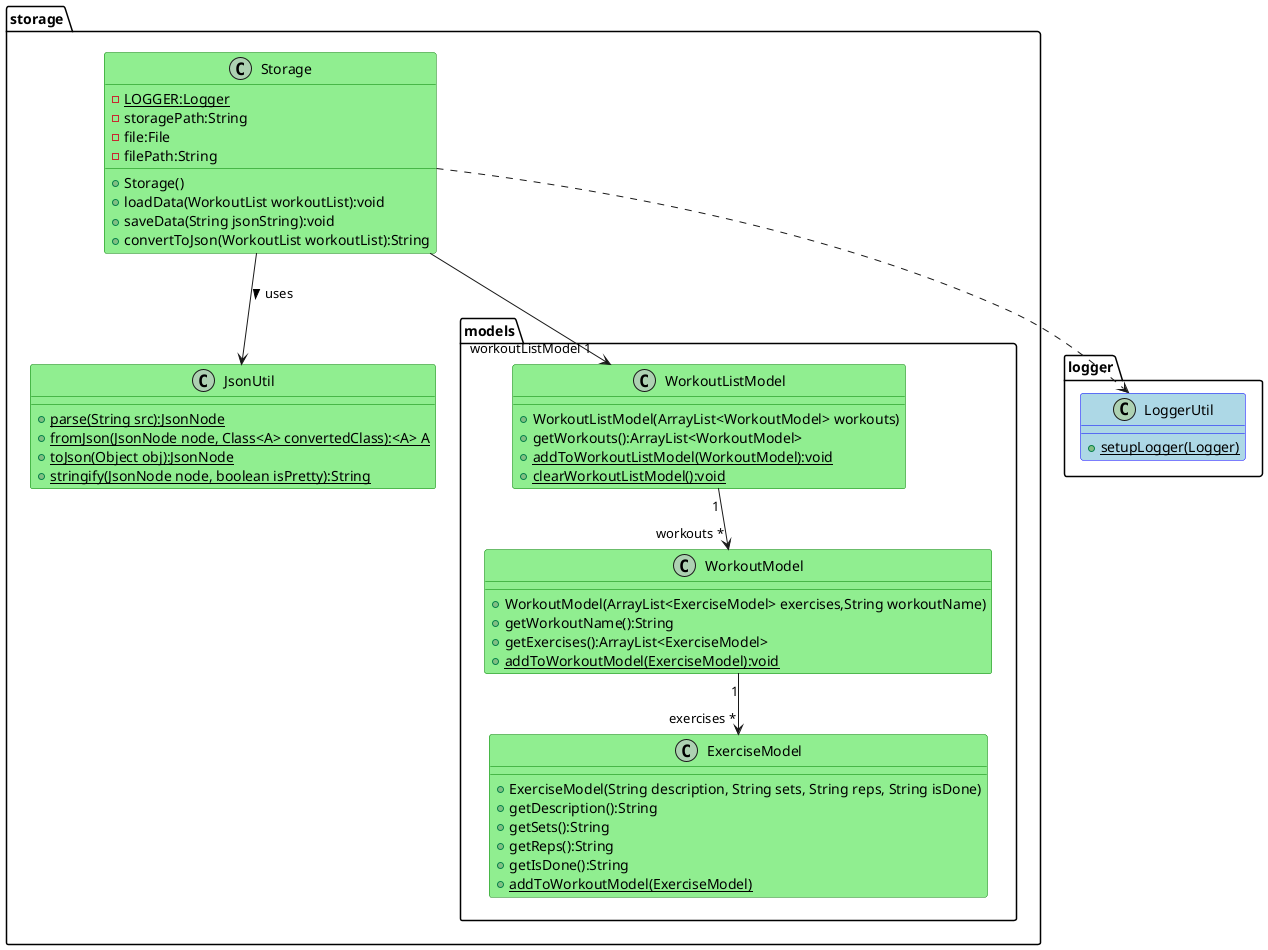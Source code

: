@startuml
package "logger" {
class LoggerUtil #LightBlue##Blue {
+setupLogger(Logger) {static}
}
}
package "storage" {
together {
class Storage #LightGreen##Green {
-LOGGER:Logger {static}
-storagePath:String
-file:File
-filePath:String
+Storage()
+loadData(WorkoutList workoutList):void
+saveData(String jsonString):void
+convertToJson(WorkoutList workoutList):String
}
class JsonUtil #LightGreen##Green {
+parse(String src):JsonNode {static}
+fromJson(JsonNode node, Class<A> convertedClass):<A> A {static}
+toJson(Object obj):JsonNode {static}
+stringify(JsonNode node, boolean isPretty):String {static}
}
}
package "storage.models" {
together {
class WorkoutListModel #LightGreen##Green {
+WorkoutListModel(ArrayList<WorkoutModel> workouts)
+getWorkouts():ArrayList<WorkoutModel>
+addToWorkoutListModel(WorkoutModel):void {static}
+clearWorkoutListModel():void {static}
}
class WorkoutModel #LightGreen##Green {
+WorkoutModel(ArrayList<ExerciseModel> exercises,String workoutName)
+getWorkoutName():String
+getExercises():ArrayList<ExerciseModel>
+addToWorkoutModel(ExerciseModel):void {static}
}
class ExerciseModel #LightGreen##Green {
+ExerciseModel(String description, String sets, String reps, String isDone)
+getDescription():String
+getSets():String
+getReps():String
+getIsDone():String
+addToWorkoutModel(ExerciseModel) {static}
}
}
}
}
Storage-->JsonUtil : uses >
Storage--> "workoutListModel 1"WorkoutListModel
Storage..>LoggerUtil
WorkoutListModel "1" --> "workouts *" WorkoutModel
WorkoutModel "1" --> "exercises *" ExerciseModel
@enduml